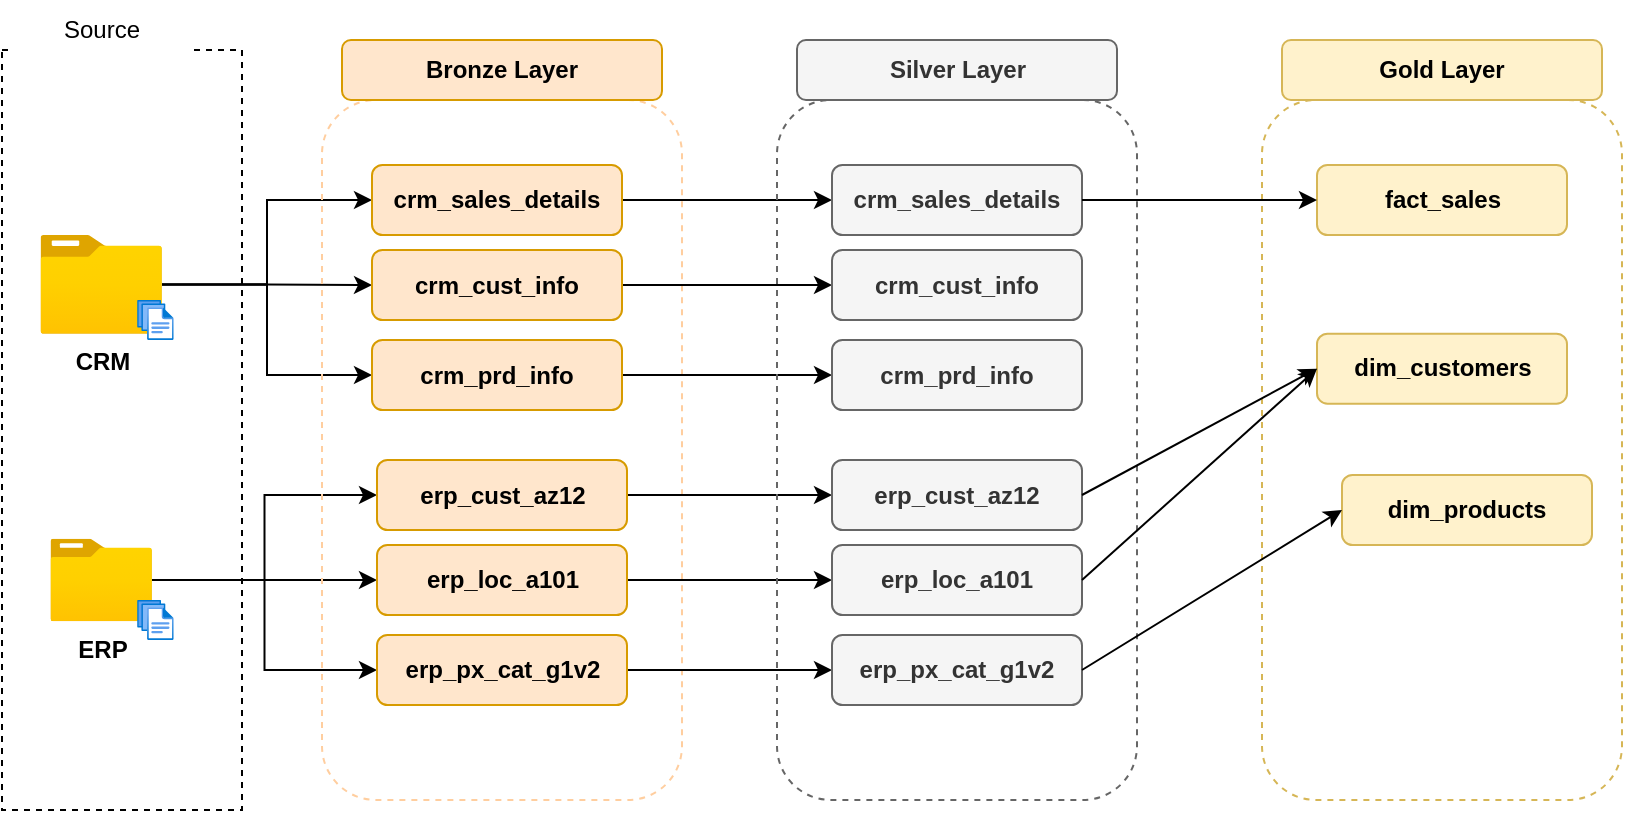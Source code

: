 <mxfile version="27.0.9">
  <diagram name="Page-1" id="hpxur693kV8xR0Y-NAo4">
    <mxGraphModel dx="1042" dy="626" grid="1" gridSize="10" guides="1" tooltips="1" connect="1" arrows="1" fold="1" page="1" pageScale="1" pageWidth="850" pageHeight="1100" math="0" shadow="0">
      <root>
        <mxCell id="0" />
        <mxCell id="1" parent="0" />
        <mxCell id="Z1zFEPfVqrg5pH1W6gXw-1" value="" style="rounded=0;whiteSpace=wrap;html=1;fillColor=none;dashed=1;fontColor=light-dark(#808080,#EDEDED);" parent="1" vertex="1">
          <mxGeometry x="120" y="165" width="120" height="380" as="geometry" />
        </mxCell>
        <mxCell id="Z1zFEPfVqrg5pH1W6gXw-2" value="Source" style="rounded=0;whiteSpace=wrap;html=1;strokeColor=none;" parent="1" vertex="1">
          <mxGeometry x="125" y="140" width="90" height="30" as="geometry" />
        </mxCell>
        <mxCell id="Z1zFEPfVqrg5pH1W6gXw-18" style="edgeStyle=orthogonalEdgeStyle;rounded=0;orthogonalLoop=1;jettySize=auto;html=1;entryX=0;entryY=0.5;entryDx=0;entryDy=0;" parent="1" source="Z1zFEPfVqrg5pH1W6gXw-3" target="Z1zFEPfVqrg5pH1W6gXw-12" edge="1">
          <mxGeometry relative="1" as="geometry" />
        </mxCell>
        <mxCell id="Z1zFEPfVqrg5pH1W6gXw-19" style="edgeStyle=orthogonalEdgeStyle;rounded=0;orthogonalLoop=1;jettySize=auto;html=1;entryX=0;entryY=0.5;entryDx=0;entryDy=0;" parent="1" source="Z1zFEPfVqrg5pH1W6gXw-3" target="Z1zFEPfVqrg5pH1W6gXw-13" edge="1">
          <mxGeometry relative="1" as="geometry" />
        </mxCell>
        <mxCell id="Z1zFEPfVqrg5pH1W6gXw-20" style="edgeStyle=orthogonalEdgeStyle;rounded=0;orthogonalLoop=1;jettySize=auto;html=1;entryX=0;entryY=0.5;entryDx=0;entryDy=0;" parent="1" source="Z1zFEPfVqrg5pH1W6gXw-3" target="Z1zFEPfVqrg5pH1W6gXw-14" edge="1">
          <mxGeometry relative="1" as="geometry" />
        </mxCell>
        <mxCell id="Z1zFEPfVqrg5pH1W6gXw-3" value="&lt;b&gt;CRM&lt;/b&gt;" style="image;aspect=fixed;html=1;points=[];align=center;fontSize=12;image=img/lib/azure2/general/Folder_Blank.svg;" parent="1" vertex="1">
          <mxGeometry x="139.19" y="257.5" width="60.81" height="49.35" as="geometry" />
        </mxCell>
        <mxCell id="Z1zFEPfVqrg5pH1W6gXw-4" value="" style="image;aspect=fixed;html=1;points=[];align=center;fontSize=12;image=img/lib/azure2/general/Files.svg;" parent="1" vertex="1">
          <mxGeometry x="187.57" y="290" width="18.29" height="20" as="geometry" />
        </mxCell>
        <mxCell id="Z1zFEPfVqrg5pH1W6gXw-21" style="edgeStyle=orthogonalEdgeStyle;rounded=0;orthogonalLoop=1;jettySize=auto;html=1;entryX=0;entryY=0.5;entryDx=0;entryDy=0;" parent="1" source="Z1zFEPfVqrg5pH1W6gXw-5" target="Z1zFEPfVqrg5pH1W6gXw-15" edge="1">
          <mxGeometry relative="1" as="geometry" />
        </mxCell>
        <mxCell id="Z1zFEPfVqrg5pH1W6gXw-22" style="edgeStyle=orthogonalEdgeStyle;rounded=0;orthogonalLoop=1;jettySize=auto;html=1;entryX=0;entryY=0.5;entryDx=0;entryDy=0;" parent="1" source="Z1zFEPfVqrg5pH1W6gXw-5" target="Z1zFEPfVqrg5pH1W6gXw-16" edge="1">
          <mxGeometry relative="1" as="geometry" />
        </mxCell>
        <mxCell id="Z1zFEPfVqrg5pH1W6gXw-23" style="edgeStyle=orthogonalEdgeStyle;rounded=0;orthogonalLoop=1;jettySize=auto;html=1;entryX=0;entryY=0.5;entryDx=0;entryDy=0;" parent="1" source="Z1zFEPfVqrg5pH1W6gXw-5" target="Z1zFEPfVqrg5pH1W6gXw-17" edge="1">
          <mxGeometry relative="1" as="geometry" />
        </mxCell>
        <mxCell id="Z1zFEPfVqrg5pH1W6gXw-5" value="&lt;b&gt;ERP&lt;/b&gt;" style="image;aspect=fixed;html=1;points=[];align=center;fontSize=12;image=img/lib/azure2/general/Folder_Blank.svg;" parent="1" vertex="1">
          <mxGeometry x="144.19" y="409.38" width="50.81" height="41.24" as="geometry" />
        </mxCell>
        <mxCell id="Z1zFEPfVqrg5pH1W6gXw-6" value="" style="image;aspect=fixed;html=1;points=[];align=center;fontSize=12;image=img/lib/azure2/general/Files.svg;" parent="1" vertex="1">
          <mxGeometry x="187.57" y="440" width="18.29" height="20" as="geometry" />
        </mxCell>
        <mxCell id="Z1zFEPfVqrg5pH1W6gXw-9" value="" style="rounded=1;whiteSpace=wrap;html=1;dashed=1;fillColor=none;strokeColor=#FFCE9F;" parent="1" vertex="1">
          <mxGeometry x="280" y="190" width="180" height="350" as="geometry" />
        </mxCell>
        <mxCell id="Z1zFEPfVqrg5pH1W6gXw-10" value="&lt;b&gt;Bronze Layer&lt;/b&gt;" style="rounded=1;whiteSpace=wrap;html=1;fillColor=#ffe6cc;strokeColor=#d79b00;" parent="1" vertex="1">
          <mxGeometry x="290" y="160" width="160" height="30" as="geometry" />
        </mxCell>
        <mxCell id="yWOQ8LxlVADgonX8agsK-11" style="edgeStyle=orthogonalEdgeStyle;rounded=0;orthogonalLoop=1;jettySize=auto;html=1;entryX=0;entryY=0.5;entryDx=0;entryDy=0;" parent="1" source="Z1zFEPfVqrg5pH1W6gXw-12" target="yWOQ8LxlVADgonX8agsK-3" edge="1">
          <mxGeometry relative="1" as="geometry" />
        </mxCell>
        <mxCell id="Z1zFEPfVqrg5pH1W6gXw-12" value="&lt;b&gt;crm_cust_info&lt;/b&gt;" style="rounded=1;whiteSpace=wrap;html=1;fillColor=#ffe6cc;strokeColor=#d79b00;" parent="1" vertex="1">
          <mxGeometry x="305" y="265" width="125" height="35" as="geometry" />
        </mxCell>
        <mxCell id="yWOQ8LxlVADgonX8agsK-10" style="edgeStyle=orthogonalEdgeStyle;rounded=0;orthogonalLoop=1;jettySize=auto;html=1;entryX=0;entryY=0.5;entryDx=0;entryDy=0;" parent="1" source="Z1zFEPfVqrg5pH1W6gXw-13" target="yWOQ8LxlVADgonX8agsK-4" edge="1">
          <mxGeometry relative="1" as="geometry" />
        </mxCell>
        <mxCell id="Z1zFEPfVqrg5pH1W6gXw-13" value="&lt;b&gt;crm_sales_details&lt;/b&gt;" style="rounded=1;whiteSpace=wrap;html=1;fillColor=#ffe6cc;strokeColor=#d79b00;" parent="1" vertex="1">
          <mxGeometry x="305" y="222.5" width="125" height="35" as="geometry" />
        </mxCell>
        <mxCell id="yWOQ8LxlVADgonX8agsK-12" style="edgeStyle=orthogonalEdgeStyle;rounded=0;orthogonalLoop=1;jettySize=auto;html=1;" parent="1" source="Z1zFEPfVqrg5pH1W6gXw-14" target="yWOQ8LxlVADgonX8agsK-5" edge="1">
          <mxGeometry relative="1" as="geometry" />
        </mxCell>
        <mxCell id="Z1zFEPfVqrg5pH1W6gXw-14" value="&lt;b&gt;crm_prd_info&lt;/b&gt;" style="rounded=1;whiteSpace=wrap;html=1;fillColor=#ffe6cc;strokeColor=#d79b00;" parent="1" vertex="1">
          <mxGeometry x="305" y="310" width="125" height="35" as="geometry" />
        </mxCell>
        <mxCell id="yWOQ8LxlVADgonX8agsK-14" style="edgeStyle=orthogonalEdgeStyle;rounded=0;orthogonalLoop=1;jettySize=auto;html=1;entryX=0;entryY=0.5;entryDx=0;entryDy=0;" parent="1" source="Z1zFEPfVqrg5pH1W6gXw-15" target="yWOQ8LxlVADgonX8agsK-6" edge="1">
          <mxGeometry relative="1" as="geometry" />
        </mxCell>
        <mxCell id="Z1zFEPfVqrg5pH1W6gXw-15" value="erp_loc_a101" style="rounded=1;whiteSpace=wrap;html=1;fillColor=#ffe6cc;strokeColor=#d79b00;fontStyle=1" parent="1" vertex="1">
          <mxGeometry x="307.5" y="412.5" width="125" height="35" as="geometry" />
        </mxCell>
        <mxCell id="yWOQ8LxlVADgonX8agsK-13" style="edgeStyle=orthogonalEdgeStyle;rounded=0;orthogonalLoop=1;jettySize=auto;html=1;entryX=0;entryY=0.5;entryDx=0;entryDy=0;" parent="1" source="Z1zFEPfVqrg5pH1W6gXw-16" target="yWOQ8LxlVADgonX8agsK-7" edge="1">
          <mxGeometry relative="1" as="geometry" />
        </mxCell>
        <mxCell id="Z1zFEPfVqrg5pH1W6gXw-16" value="erp_cust_az12" style="rounded=1;whiteSpace=wrap;html=1;fillColor=#ffe6cc;strokeColor=#d79b00;fontStyle=1" parent="1" vertex="1">
          <mxGeometry x="307.5" y="370" width="125" height="35" as="geometry" />
        </mxCell>
        <mxCell id="yWOQ8LxlVADgonX8agsK-15" style="edgeStyle=orthogonalEdgeStyle;rounded=0;orthogonalLoop=1;jettySize=auto;html=1;entryX=0;entryY=0.5;entryDx=0;entryDy=0;" parent="1" source="Z1zFEPfVqrg5pH1W6gXw-17" target="yWOQ8LxlVADgonX8agsK-8" edge="1">
          <mxGeometry relative="1" as="geometry" />
        </mxCell>
        <mxCell id="Z1zFEPfVqrg5pH1W6gXw-17" value="erp_px_cat_g1v2" style="rounded=1;whiteSpace=wrap;html=1;fillColor=#ffe6cc;strokeColor=#d79b00;fontStyle=1" parent="1" vertex="1">
          <mxGeometry x="307.5" y="457.5" width="125" height="35" as="geometry" />
        </mxCell>
        <mxCell id="yWOQ8LxlVADgonX8agsK-1" value="" style="rounded=1;whiteSpace=wrap;html=1;dashed=1;fillColor=none;strokeColor=#666666;fontColor=#333333;" parent="1" vertex="1">
          <mxGeometry x="507.5" y="190" width="180" height="350" as="geometry" />
        </mxCell>
        <mxCell id="yWOQ8LxlVADgonX8agsK-2" value="&lt;b&gt;Silver Layer&lt;/b&gt;" style="rounded=1;whiteSpace=wrap;html=1;fillColor=#f5f5f5;strokeColor=#666666;fontColor=#333333;" parent="1" vertex="1">
          <mxGeometry x="517.5" y="160" width="160" height="30" as="geometry" />
        </mxCell>
        <mxCell id="yWOQ8LxlVADgonX8agsK-3" value="&lt;b&gt;crm_cust_info&lt;/b&gt;" style="rounded=1;whiteSpace=wrap;html=1;fillColor=#f5f5f5;strokeColor=#666666;fontColor=#333333;" parent="1" vertex="1">
          <mxGeometry x="535" y="265" width="125" height="35" as="geometry" />
        </mxCell>
        <mxCell id="yWOQ8LxlVADgonX8agsK-4" value="&lt;b&gt;crm_sales_details&lt;/b&gt;" style="rounded=1;whiteSpace=wrap;html=1;fillColor=#f5f5f5;strokeColor=#666666;fontColor=#333333;" parent="1" vertex="1">
          <mxGeometry x="535" y="222.5" width="125" height="35" as="geometry" />
        </mxCell>
        <mxCell id="yWOQ8LxlVADgonX8agsK-5" value="&lt;b&gt;crm_prd_info&lt;/b&gt;" style="rounded=1;whiteSpace=wrap;html=1;fillColor=#f5f5f5;strokeColor=#666666;fontColor=#333333;" parent="1" vertex="1">
          <mxGeometry x="535" y="310" width="125" height="35" as="geometry" />
        </mxCell>
        <mxCell id="yWOQ8LxlVADgonX8agsK-6" value="erp_loc_a101" style="rounded=1;whiteSpace=wrap;html=1;fillColor=#f5f5f5;strokeColor=#666666;fontStyle=1;fontColor=#333333;" parent="1" vertex="1">
          <mxGeometry x="535" y="412.5" width="125" height="35" as="geometry" />
        </mxCell>
        <mxCell id="yWOQ8LxlVADgonX8agsK-7" value="erp_cust_az12" style="rounded=1;whiteSpace=wrap;html=1;fillColor=#f5f5f5;strokeColor=#666666;fontStyle=1;fontColor=#333333;" parent="1" vertex="1">
          <mxGeometry x="535" y="370" width="125" height="35" as="geometry" />
        </mxCell>
        <mxCell id="yWOQ8LxlVADgonX8agsK-8" value="erp_px_cat_g1v2" style="rounded=1;whiteSpace=wrap;html=1;fillColor=#f5f5f5;strokeColor=#666666;fontStyle=1;fontColor=#333333;" parent="1" vertex="1">
          <mxGeometry x="535" y="457.5" width="125" height="35" as="geometry" />
        </mxCell>
        <mxCell id="z4UjQp8oaX0LZlAY_rJ--1" value="" style="rounded=1;whiteSpace=wrap;html=1;dashed=1;fillColor=none;strokeColor=#d6b656;" parent="1" vertex="1">
          <mxGeometry x="750" y="190" width="180" height="350" as="geometry" />
        </mxCell>
        <mxCell id="z4UjQp8oaX0LZlAY_rJ--2" value="&lt;b&gt;Gold Layer&lt;/b&gt;" style="rounded=1;whiteSpace=wrap;html=1;fillColor=#fff2cc;strokeColor=#d6b656;" parent="1" vertex="1">
          <mxGeometry x="760" y="160" width="160" height="30" as="geometry" />
        </mxCell>
        <mxCell id="z4UjQp8oaX0LZlAY_rJ--3" value="&lt;b&gt;dim_customers&lt;/b&gt;" style="rounded=1;whiteSpace=wrap;html=1;fillColor=#fff2cc;strokeColor=#d6b656;" parent="1" vertex="1">
          <mxGeometry x="777.5" y="306.85" width="125" height="35" as="geometry" />
        </mxCell>
        <mxCell id="z4UjQp8oaX0LZlAY_rJ--4" value="&lt;b&gt;fact_sales&lt;/b&gt;" style="rounded=1;whiteSpace=wrap;html=1;fillColor=#fff2cc;strokeColor=#d6b656;" parent="1" vertex="1">
          <mxGeometry x="777.5" y="222.5" width="125" height="35" as="geometry" />
        </mxCell>
        <mxCell id="z4UjQp8oaX0LZlAY_rJ--5" value="&lt;b&gt;dim_products&lt;/b&gt;" style="rounded=1;whiteSpace=wrap;html=1;fillColor=#fff2cc;strokeColor=#d6b656;" parent="1" vertex="1">
          <mxGeometry x="790" y="377.5" width="125" height="35" as="geometry" />
        </mxCell>
        <mxCell id="z4UjQp8oaX0LZlAY_rJ--14" value="" style="endArrow=classic;html=1;rounded=0;entryX=0;entryY=0.5;entryDx=0;entryDy=0;exitX=1;exitY=0.5;exitDx=0;exitDy=0;" parent="1" source="yWOQ8LxlVADgonX8agsK-4" target="z4UjQp8oaX0LZlAY_rJ--4" edge="1">
          <mxGeometry width="50" height="50" relative="1" as="geometry">
            <mxPoint x="680" y="160" as="sourcePoint" />
            <mxPoint x="730" y="110" as="targetPoint" />
          </mxGeometry>
        </mxCell>
        <mxCell id="Y5Jmz7DnxfLOfs1B6Due-1" value="" style="endArrow=classic;html=1;rounded=0;exitX=1;exitY=0.5;exitDx=0;exitDy=0;entryX=0;entryY=0.5;entryDx=0;entryDy=0;" edge="1" parent="1" source="yWOQ8LxlVADgonX8agsK-7" target="z4UjQp8oaX0LZlAY_rJ--3">
          <mxGeometry width="50" height="50" relative="1" as="geometry">
            <mxPoint x="670" y="400" as="sourcePoint" />
            <mxPoint x="720" y="350" as="targetPoint" />
          </mxGeometry>
        </mxCell>
        <mxCell id="Y5Jmz7DnxfLOfs1B6Due-3" value="" style="endArrow=classic;html=1;rounded=0;exitX=1;exitY=0.5;exitDx=0;exitDy=0;entryX=0;entryY=0.5;entryDx=0;entryDy=0;" edge="1" parent="1" source="yWOQ8LxlVADgonX8agsK-6" target="z4UjQp8oaX0LZlAY_rJ--3">
          <mxGeometry width="50" height="50" relative="1" as="geometry">
            <mxPoint x="670" y="440" as="sourcePoint" />
            <mxPoint x="720" y="390" as="targetPoint" />
          </mxGeometry>
        </mxCell>
        <mxCell id="Y5Jmz7DnxfLOfs1B6Due-4" value="" style="endArrow=classic;html=1;rounded=0;exitX=1;exitY=0.5;exitDx=0;exitDy=0;entryX=0;entryY=0.5;entryDx=0;entryDy=0;" edge="1" parent="1" source="yWOQ8LxlVADgonX8agsK-8" target="z4UjQp8oaX0LZlAY_rJ--5">
          <mxGeometry width="50" height="50" relative="1" as="geometry">
            <mxPoint x="680" y="510" as="sourcePoint" />
            <mxPoint x="730" y="460" as="targetPoint" />
          </mxGeometry>
        </mxCell>
      </root>
    </mxGraphModel>
  </diagram>
</mxfile>
